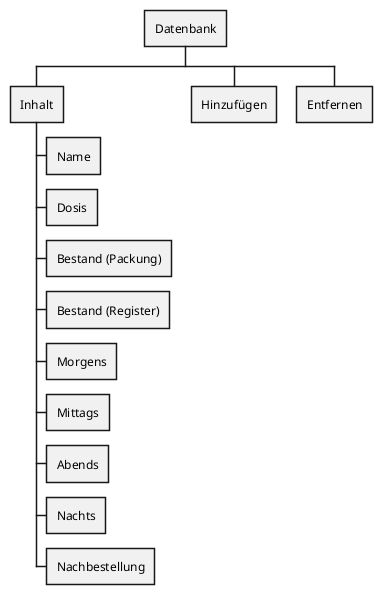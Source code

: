 @startwbs
* Datenbank
** Inhalt
*** Name
*** Dosis
*** Bestand (Packung)
*** Bestand (Register)
*** Morgens
*** Mittags
*** Abends
*** Nachts
*** Nachbestellung
** Hinzufügen
** Entfernen
@endwbs